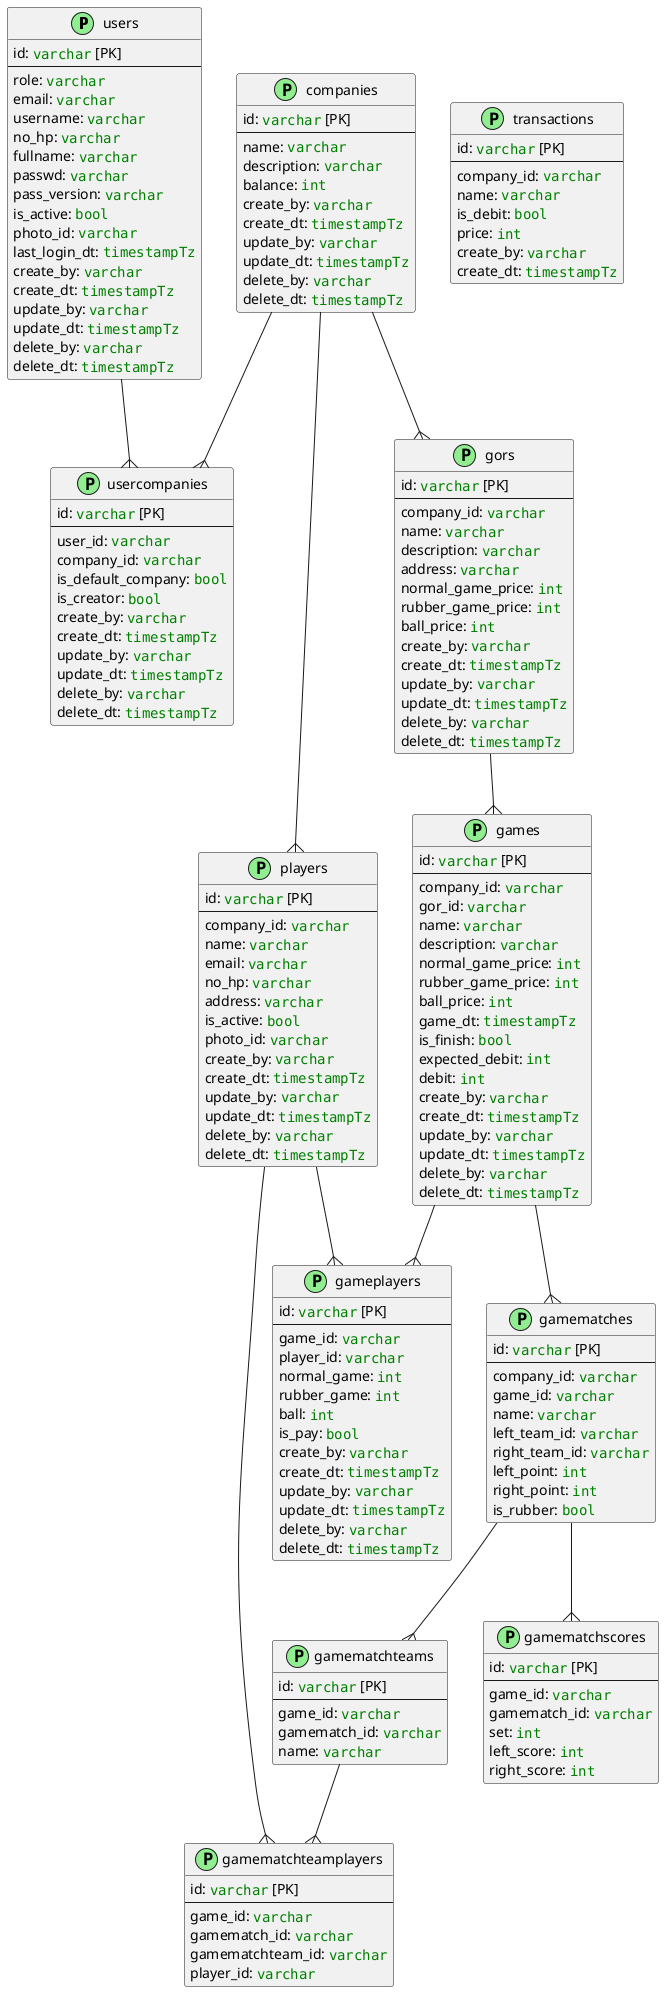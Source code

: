 @startuml

!define type(x) <color:green>""x""</color>

entity "users" <<(P,LightGreen)>> {
    id: type(varchar) [PK]
    --
    role: type(varchar)
    email: type(varchar)
    username: type(varchar)
    no_hp: type(varchar)
    fullname: type(varchar)
    passwd: type(varchar)
    pass_version: type(varchar)
    is_active: type(bool)
    photo_id: type(varchar)
    last_login_dt: type(timestampTz)
    create_by: type(varchar)
    create_dt: type(timestampTz)
    update_by: type(varchar)
    update_dt: type(timestampTz)
    delete_by: type(varchar)
    delete_dt: type(timestampTz)
}

entity "companies" <<(P,LightGreen)>> {
    id: type(varchar) [PK]
    --
    name: type(varchar)
    description: type(varchar)
    balance: type(int)
    create_by: type(varchar)
    create_dt: type(timestampTz)
    update_by: type(varchar)
    update_dt: type(timestampTz)
    delete_by: type(varchar)
    delete_dt: type(timestampTz)
}

entity "usercompanies" <<(P,LightGreen)>> {
    id: type(varchar) [PK]
    --
    user_id: type(varchar)
    company_id: type(varchar)
    is_default_company: type(bool)
    is_creator: type(bool)
    create_by: type(varchar)
    create_dt: type(timestampTz)
    update_by: type(varchar)
    update_dt: type(timestampTz)
    delete_by: type(varchar)
    delete_dt: type(timestampTz)
}

entity "players" <<(P,LightGreen)>> {
    id: type(varchar) [PK]
    --
    company_id: type(varchar)
    name: type(varchar)
    email: type(varchar)
    no_hp: type(varchar)
    address: type(varchar)
    is_active: type(bool)
    photo_id: type(varchar)
    create_by: type(varchar)
    create_dt: type(timestampTz)
    update_by: type(varchar)
    update_dt: type(timestampTz)
    delete_by: type(varchar)
    delete_dt: type(timestampTz)
}

entity "gors" <<(P,LightGreen)>> {
    id: type(varchar) [PK]
    --
    company_id: type(varchar)
    name: type(varchar)
    description: type(varchar)
    address: type(varchar)
    normal_game_price: type(int)
    rubber_game_price: type(int)
    ball_price: type(int)
    create_by: type(varchar)
    create_dt: type(timestampTz)
    update_by: type(varchar)
    update_dt: type(timestampTz)
    delete_by: type(varchar)
    delete_dt: type(timestampTz)
}

entity "games" <<(P,LightGreen)>> {
    id: type(varchar) [PK]
    --
    company_id: type(varchar)
    gor_id: type(varchar)
    name: type(varchar)
    description: type(varchar)
    normal_game_price: type(int)
    rubber_game_price: type(int)
    ball_price: type(int)
    game_dt: type(timestampTz)
    is_finish: type(bool)
    expected_debit: type(int)
    debit: type(int)
    create_by: type(varchar)
    create_dt: type(timestampTz)
    update_by: type(varchar)
    update_dt: type(timestampTz)
    delete_by: type(varchar)
    delete_dt: type(timestampTz)
}

entity "gameplayers" <<(P,LightGreen)>> {
    id: type(varchar) [PK]
    --
    game_id: type(varchar)
    player_id: type(varchar)
    normal_game: type(int)
    rubber_game: type(int)
    ball: type(int)
    is_pay: type(bool)
    create_by: type(varchar)
    create_dt: type(timestampTz)
    update_by: type(varchar)
    update_dt: type(timestampTz)
    delete_by: type(varchar)
    delete_dt: type(timestampTz)
}

entity "transactions" <<(P,LightGreen)>> {
    id: type(varchar) [PK]
    --
    company_id: type(varchar)
    name: type(varchar)
    is_debit: type(bool)
    price: type(int)
    create_by: type(varchar)
    create_dt: type(timestampTz)
}

entity "gamematches" <<(P,LightGreen)>> {
    id: type(varchar) [PK]
    --
    company_id: type(varchar)
    game_id: type(varchar)
    name: type(varchar)
    left_team_id: type(varchar)
    right_team_id: type(varchar)
    left_point: type(int)
    right_point: type(int)
    is_rubber: type(bool)
}

entity "gamematchteams" <<(P,LightGreen)>> {
    id: type(varchar) [PK]
    --
    game_id: type(varchar)
    gamematch_id: type(varchar)
    name: type(varchar)
}

entity "gamematchteamplayers" <<(P,LightGreen)>> {
    id: type(varchar) [PK]
    --
    game_id: type(varchar)
    gamematch_id: type(varchar)
    gamematchteam_id: type(varchar)
    player_id: type(varchar)
}

entity "gamematchscores" <<(P,LightGreen)>> {
    id: type(varchar) [PK]
    --
    game_id: type(varchar)
    gamematch_id: type(varchar)
    set: type(int)
    left_score: type(int)
    right_score: type(int)
}

users --{ usercompanies
companies --{ usercompanies
companies --{ gors
companies --{ players
gors --{ games
games --{ gameplayers
players --{ gameplayers
games --{ gamematches
gamematches --{ gamematchteams
gamematches --{ gamematchscores
gamematchteams --{ gamematchteamplayers
players --{ gamematchteamplayers


@enduml